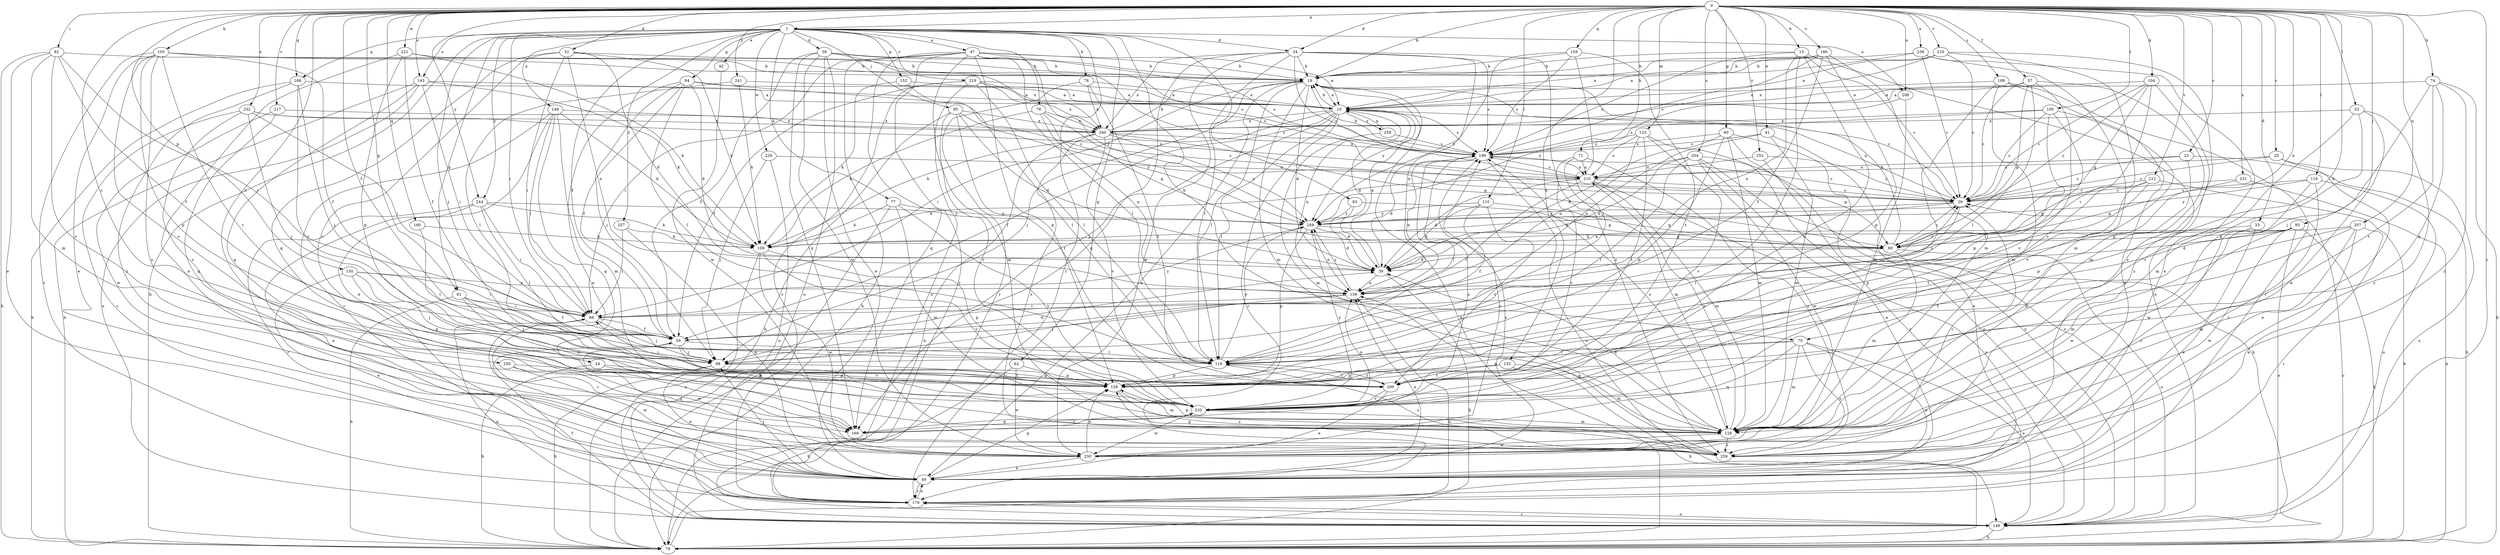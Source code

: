 strict digraph  {
0;
1;
10;
15;
19;
23;
24;
25;
29;
32;
33;
34;
38;
39;
41;
42;
47;
49;
52;
57;
59;
60;
61;
62;
64;
69;
71;
74;
75;
76;
77;
78;
79;
82;
83;
88;
93;
95;
98;
104;
105;
109;
110;
116;
119;
123;
128;
132;
139;
143;
148;
149;
150;
152;
158;
159;
160;
168;
169;
179;
186;
188;
189;
195;
200;
204;
207;
208;
210;
212;
216;
217;
219;
220;
221;
226;
230;
231;
232;
238;
240;
241;
244;
249;
250;
252;
257;
258;
259;
0 -> 1  [label=a];
0 -> 15  [label=b];
0 -> 19  [label=b];
0 -> 23  [label=c];
0 -> 24  [label=c];
0 -> 25  [label=c];
0 -> 32  [label=d];
0 -> 33  [label=d];
0 -> 34  [label=d];
0 -> 41  [label=e];
0 -> 52  [label=f];
0 -> 57  [label=f];
0 -> 59  [label=f];
0 -> 60  [label=g];
0 -> 61  [label=g];
0 -> 71  [label=h];
0 -> 74  [label=h];
0 -> 75  [label=h];
0 -> 82  [label=i];
0 -> 93  [label=j];
0 -> 104  [label=k];
0 -> 105  [label=k];
0 -> 110  [label=l];
0 -> 116  [label=l];
0 -> 123  [label=m];
0 -> 132  [label=n];
0 -> 139  [label=n];
0 -> 143  [label=o];
0 -> 150  [label=p];
0 -> 159  [label=q];
0 -> 160  [label=q];
0 -> 168  [label=q];
0 -> 179  [label=r];
0 -> 186  [label=s];
0 -> 188  [label=s];
0 -> 195  [label=t];
0 -> 204  [label=u];
0 -> 207  [label=u];
0 -> 208  [label=u];
0 -> 212  [label=v];
0 -> 216  [label=v];
0 -> 217  [label=v];
0 -> 221  [label=w];
0 -> 231  [label=x];
0 -> 232  [label=x];
0 -> 238  [label=x];
0 -> 241  [label=y];
0 -> 244  [label=y];
0 -> 250  [label=z];
0 -> 252  [label=z];
1 -> 34  [label=d];
1 -> 38  [label=d];
1 -> 42  [label=e];
1 -> 47  [label=e];
1 -> 59  [label=f];
1 -> 61  [label=g];
1 -> 62  [label=g];
1 -> 64  [label=g];
1 -> 75  [label=h];
1 -> 76  [label=h];
1 -> 77  [label=h];
1 -> 78  [label=h];
1 -> 79  [label=h];
1 -> 83  [label=i];
1 -> 88  [label=i];
1 -> 95  [label=j];
1 -> 98  [label=j];
1 -> 143  [label=o];
1 -> 148  [label=o];
1 -> 152  [label=p];
1 -> 168  [label=q];
1 -> 179  [label=r];
1 -> 208  [label=u];
1 -> 219  [label=v];
1 -> 226  [label=w];
1 -> 244  [label=y];
1 -> 257  [label=z];
10 -> 19  [label=b];
10 -> 39  [label=d];
10 -> 59  [label=f];
10 -> 98  [label=j];
10 -> 109  [label=k];
10 -> 119  [label=l];
10 -> 139  [label=n];
10 -> 179  [label=r];
10 -> 189  [label=s];
10 -> 240  [label=x];
10 -> 258  [label=z];
15 -> 19  [label=b];
15 -> 29  [label=c];
15 -> 119  [label=l];
15 -> 139  [label=n];
15 -> 149  [label=o];
15 -> 189  [label=s];
15 -> 220  [label=v];
19 -> 10  [label=a];
19 -> 29  [label=c];
19 -> 39  [label=d];
19 -> 49  [label=e];
19 -> 88  [label=i];
19 -> 98  [label=j];
19 -> 119  [label=l];
19 -> 128  [label=m];
19 -> 249  [label=y];
23 -> 29  [label=c];
23 -> 79  [label=h];
23 -> 158  [label=p];
23 -> 210  [label=u];
24 -> 79  [label=h];
24 -> 158  [label=p];
24 -> 200  [label=t];
25 -> 29  [label=c];
25 -> 49  [label=e];
25 -> 149  [label=o];
25 -> 210  [label=u];
29 -> 10  [label=a];
29 -> 109  [label=k];
29 -> 119  [label=l];
29 -> 249  [label=y];
32 -> 19  [label=b];
32 -> 39  [label=d];
32 -> 88  [label=i];
32 -> 109  [label=k];
32 -> 139  [label=n];
32 -> 169  [label=q];
32 -> 220  [label=v];
33 -> 49  [label=e];
33 -> 69  [label=g];
33 -> 230  [label=w];
33 -> 259  [label=z];
34 -> 19  [label=b];
34 -> 119  [label=l];
34 -> 139  [label=n];
34 -> 169  [label=q];
34 -> 189  [label=s];
34 -> 210  [label=u];
34 -> 230  [label=w];
34 -> 240  [label=x];
34 -> 259  [label=z];
38 -> 19  [label=b];
38 -> 29  [label=c];
38 -> 49  [label=e];
38 -> 59  [label=f];
38 -> 149  [label=o];
38 -> 169  [label=q];
38 -> 189  [label=s];
38 -> 230  [label=w];
39 -> 10  [label=a];
39 -> 29  [label=c];
39 -> 79  [label=h];
39 -> 139  [label=n];
41 -> 128  [label=m];
41 -> 139  [label=n];
41 -> 149  [label=o];
41 -> 189  [label=s];
42 -> 230  [label=w];
47 -> 10  [label=a];
47 -> 19  [label=b];
47 -> 79  [label=h];
47 -> 88  [label=i];
47 -> 119  [label=l];
47 -> 149  [label=o];
47 -> 158  [label=p];
47 -> 169  [label=q];
47 -> 179  [label=r];
47 -> 189  [label=s];
47 -> 249  [label=y];
49 -> 98  [label=j];
49 -> 139  [label=n];
49 -> 158  [label=p];
49 -> 179  [label=r];
49 -> 189  [label=s];
52 -> 128  [label=m];
52 -> 220  [label=v];
52 -> 230  [label=w];
52 -> 240  [label=x];
52 -> 259  [label=z];
57 -> 10  [label=a];
57 -> 29  [label=c];
57 -> 69  [label=g];
57 -> 119  [label=l];
57 -> 128  [label=m];
57 -> 220  [label=v];
59 -> 98  [label=j];
59 -> 119  [label=l];
59 -> 220  [label=v];
59 -> 230  [label=w];
60 -> 39  [label=d];
60 -> 49  [label=e];
60 -> 128  [label=m];
60 -> 149  [label=o];
60 -> 158  [label=p];
60 -> 189  [label=s];
61 -> 59  [label=f];
61 -> 79  [label=h];
61 -> 88  [label=i];
61 -> 98  [label=j];
61 -> 220  [label=v];
62 -> 79  [label=h];
62 -> 158  [label=p];
62 -> 230  [label=w];
64 -> 10  [label=a];
64 -> 29  [label=c];
64 -> 39  [label=d];
64 -> 49  [label=e];
64 -> 59  [label=f];
64 -> 98  [label=j];
64 -> 119  [label=l];
69 -> 19  [label=b];
69 -> 29  [label=c];
69 -> 39  [label=d];
69 -> 128  [label=m];
69 -> 149  [label=o];
71 -> 128  [label=m];
71 -> 210  [label=u];
71 -> 220  [label=v];
71 -> 259  [label=z];
74 -> 10  [label=a];
74 -> 79  [label=h];
74 -> 98  [label=j];
74 -> 158  [label=p];
74 -> 200  [label=t];
74 -> 259  [label=z];
75 -> 49  [label=e];
75 -> 119  [label=l];
75 -> 128  [label=m];
75 -> 149  [label=o];
75 -> 158  [label=p];
75 -> 169  [label=q];
75 -> 259  [label=z];
76 -> 29  [label=c];
76 -> 69  [label=g];
76 -> 109  [label=k];
76 -> 139  [label=n];
76 -> 240  [label=x];
77 -> 79  [label=h];
77 -> 109  [label=k];
77 -> 128  [label=m];
77 -> 220  [label=v];
77 -> 249  [label=y];
78 -> 10  [label=a];
78 -> 179  [label=r];
78 -> 200  [label=t];
78 -> 240  [label=x];
79 -> 19  [label=b];
79 -> 29  [label=c];
79 -> 139  [label=n];
82 -> 19  [label=b];
82 -> 49  [label=e];
82 -> 59  [label=f];
82 -> 79  [label=h];
82 -> 88  [label=i];
82 -> 128  [label=m];
82 -> 220  [label=v];
83 -> 39  [label=d];
83 -> 69  [label=g];
83 -> 249  [label=y];
88 -> 59  [label=f];
88 -> 98  [label=j];
88 -> 149  [label=o];
88 -> 249  [label=y];
93 -> 39  [label=d];
93 -> 69  [label=g];
93 -> 79  [label=h];
93 -> 109  [label=k];
93 -> 128  [label=m];
93 -> 149  [label=o];
93 -> 230  [label=w];
95 -> 39  [label=d];
95 -> 79  [label=h];
95 -> 200  [label=t];
95 -> 220  [label=v];
95 -> 240  [label=x];
95 -> 249  [label=y];
98 -> 39  [label=d];
98 -> 49  [label=e];
98 -> 79  [label=h];
98 -> 158  [label=p];
104 -> 10  [label=a];
104 -> 29  [label=c];
104 -> 69  [label=g];
104 -> 88  [label=i];
104 -> 249  [label=y];
104 -> 259  [label=z];
105 -> 19  [label=b];
105 -> 49  [label=e];
105 -> 59  [label=f];
105 -> 158  [label=p];
105 -> 179  [label=r];
105 -> 200  [label=t];
105 -> 220  [label=v];
105 -> 240  [label=x];
105 -> 259  [label=z];
109 -> 149  [label=o];
109 -> 158  [label=p];
109 -> 220  [label=v];
109 -> 230  [label=w];
110 -> 39  [label=d];
110 -> 59  [label=f];
110 -> 69  [label=g];
110 -> 200  [label=t];
110 -> 249  [label=y];
116 -> 29  [label=c];
116 -> 149  [label=o];
116 -> 230  [label=w];
116 -> 249  [label=y];
116 -> 259  [label=z];
119 -> 158  [label=p];
119 -> 200  [label=t];
119 -> 249  [label=y];
119 -> 259  [label=z];
123 -> 139  [label=n];
123 -> 149  [label=o];
123 -> 189  [label=s];
123 -> 200  [label=t];
123 -> 210  [label=u];
123 -> 220  [label=v];
128 -> 39  [label=d];
128 -> 158  [label=p];
128 -> 189  [label=s];
128 -> 210  [label=u];
128 -> 230  [label=w];
128 -> 259  [label=z];
132 -> 79  [label=h];
132 -> 128  [label=m];
132 -> 158  [label=p];
132 -> 200  [label=t];
139 -> 88  [label=i];
139 -> 98  [label=j];
139 -> 249  [label=y];
143 -> 10  [label=a];
143 -> 79  [label=h];
143 -> 88  [label=i];
143 -> 109  [label=k];
143 -> 149  [label=o];
143 -> 169  [label=q];
148 -> 49  [label=e];
148 -> 88  [label=i];
148 -> 109  [label=k];
148 -> 128  [label=m];
148 -> 169  [label=q];
148 -> 179  [label=r];
148 -> 240  [label=x];
149 -> 59  [label=f];
149 -> 79  [label=h];
149 -> 179  [label=r];
150 -> 49  [label=e];
150 -> 88  [label=i];
150 -> 98  [label=j];
150 -> 139  [label=n];
150 -> 158  [label=p];
152 -> 10  [label=a];
152 -> 109  [label=k];
152 -> 119  [label=l];
158 -> 88  [label=i];
158 -> 128  [label=m];
158 -> 259  [label=z];
159 -> 19  [label=b];
159 -> 98  [label=j];
159 -> 189  [label=s];
159 -> 200  [label=t];
159 -> 249  [label=y];
160 -> 109  [label=k];
160 -> 119  [label=l];
168 -> 10  [label=a];
168 -> 79  [label=h];
168 -> 98  [label=j];
168 -> 200  [label=t];
168 -> 259  [label=z];
169 -> 189  [label=s];
169 -> 220  [label=v];
179 -> 49  [label=e];
179 -> 149  [label=o];
186 -> 10  [label=a];
186 -> 19  [label=b];
186 -> 59  [label=f];
186 -> 128  [label=m];
186 -> 158  [label=p];
186 -> 189  [label=s];
188 -> 10  [label=a];
188 -> 49  [label=e];
188 -> 128  [label=m];
188 -> 179  [label=r];
188 -> 220  [label=v];
189 -> 19  [label=b];
189 -> 29  [label=c];
189 -> 39  [label=d];
189 -> 119  [label=l];
189 -> 139  [label=n];
189 -> 149  [label=o];
189 -> 210  [label=u];
195 -> 29  [label=c];
195 -> 119  [label=l];
195 -> 158  [label=p];
195 -> 189  [label=s];
195 -> 220  [label=v];
195 -> 240  [label=x];
200 -> 49  [label=e];
200 -> 119  [label=l];
200 -> 220  [label=v];
204 -> 39  [label=d];
204 -> 49  [label=e];
204 -> 69  [label=g];
204 -> 79  [label=h];
204 -> 119  [label=l];
204 -> 210  [label=u];
204 -> 230  [label=w];
207 -> 49  [label=e];
207 -> 109  [label=k];
207 -> 128  [label=m];
207 -> 158  [label=p];
207 -> 179  [label=r];
207 -> 200  [label=t];
208 -> 128  [label=m];
208 -> 249  [label=y];
210 -> 29  [label=c];
210 -> 39  [label=d];
210 -> 59  [label=f];
210 -> 109  [label=k];
210 -> 128  [label=m];
210 -> 149  [label=o];
210 -> 189  [label=s];
212 -> 29  [label=c];
212 -> 69  [label=g];
212 -> 79  [label=h];
212 -> 158  [label=p];
212 -> 200  [label=t];
216 -> 10  [label=a];
216 -> 19  [label=b];
216 -> 29  [label=c];
216 -> 220  [label=v];
216 -> 240  [label=x];
216 -> 259  [label=z];
217 -> 169  [label=q];
217 -> 230  [label=w];
217 -> 240  [label=x];
219 -> 10  [label=a];
219 -> 59  [label=f];
219 -> 119  [label=l];
219 -> 128  [label=m];
219 -> 179  [label=r];
219 -> 189  [label=s];
219 -> 240  [label=x];
220 -> 128  [label=m];
220 -> 139  [label=n];
220 -> 169  [label=q];
220 -> 230  [label=w];
220 -> 249  [label=y];
221 -> 19  [label=b];
221 -> 49  [label=e];
221 -> 59  [label=f];
221 -> 109  [label=k];
221 -> 158  [label=p];
226 -> 98  [label=j];
226 -> 149  [label=o];
226 -> 210  [label=u];
230 -> 29  [label=c];
230 -> 49  [label=e];
230 -> 158  [label=p];
230 -> 189  [label=s];
231 -> 29  [label=c];
231 -> 69  [label=g];
231 -> 79  [label=h];
232 -> 88  [label=i];
232 -> 98  [label=j];
232 -> 179  [label=r];
232 -> 210  [label=u];
232 -> 220  [label=v];
232 -> 240  [label=x];
238 -> 10  [label=a];
238 -> 19  [label=b];
238 -> 29  [label=c];
238 -> 49  [label=e];
238 -> 128  [label=m];
240 -> 19  [label=b];
240 -> 69  [label=g];
240 -> 79  [label=h];
240 -> 189  [label=s];
240 -> 220  [label=v];
240 -> 249  [label=y];
240 -> 259  [label=z];
241 -> 10  [label=a];
241 -> 109  [label=k];
241 -> 119  [label=l];
244 -> 49  [label=e];
244 -> 88  [label=i];
244 -> 109  [label=k];
244 -> 119  [label=l];
244 -> 179  [label=r];
244 -> 249  [label=y];
249 -> 39  [label=d];
249 -> 69  [label=g];
249 -> 139  [label=n];
249 -> 158  [label=p];
250 -> 158  [label=p];
250 -> 169  [label=q];
250 -> 230  [label=w];
252 -> 29  [label=c];
252 -> 179  [label=r];
252 -> 210  [label=u];
257 -> 49  [label=e];
257 -> 88  [label=i];
257 -> 109  [label=k];
258 -> 10  [label=a];
258 -> 128  [label=m];
258 -> 189  [label=s];
259 -> 88  [label=i];
259 -> 139  [label=n];
259 -> 158  [label=p];
}
